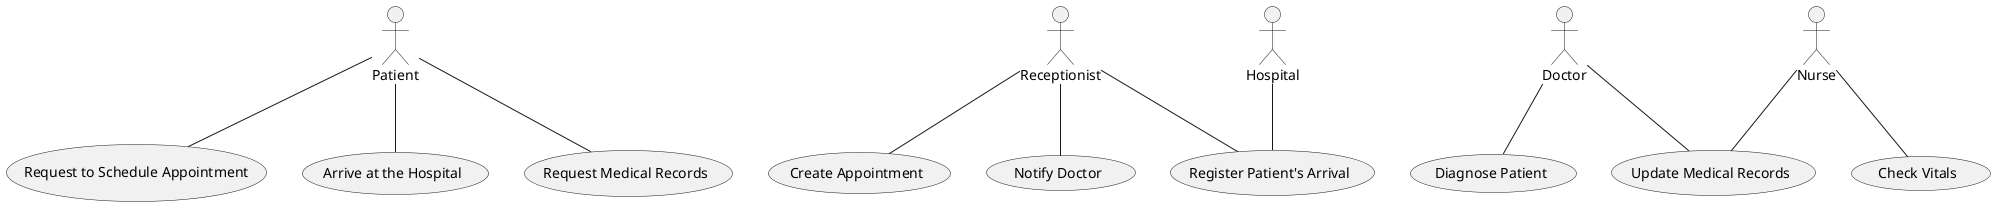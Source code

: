 @startuml

actor Patient
actor Receptionist
actor Doctor
actor Nurse
actor Hospital

Patient -- (Request to Schedule Appointment)
Patient -- (Arrive at the Hospital)
Patient -- (Request Medical Records)

Receptionist -- (Create Appointment)
Receptionist -- (Register Patient's Arrival)
Receptionist -- (Notify Doctor)

Doctor -- (Diagnose Patient)
Doctor -- (Update Medical Records)

Nurse -- (Check Vitals)
Nurse -- (Update Medical Records)

Hospital -- (Register Patient's Arrival)

@enduml
